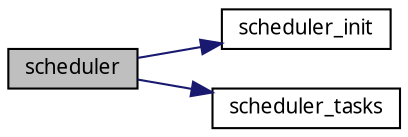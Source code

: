 digraph G
{
  edge [fontname="FreeSans.ttf",fontsize=10,labelfontname="FreeSans.ttf",labelfontsize=10];
  node [fontname="FreeSans.ttf",fontsize=10,shape=record];
  rankdir=LR;
  Node1 [label="scheduler",height=0.2,width=0.4,color="black", fillcolor="grey75", style="filled" fontcolor="black"];
  Node1 -> Node2 [color="midnightblue",fontsize=10,style="solid",fontname="FreeSans.ttf"];
  Node2 [label="scheduler_init",height=0.2,width=0.4,color="black", fillcolor="white", style="filled",URL="$a00028.html#b258cc2856e5f6bb125907cc23358fbd",tooltip="_____ D E C L A R A T I O N ______________________________________________ Scheduler..."];
  Node1 -> Node3 [color="midnightblue",fontsize=10,style="solid",fontname="FreeSans.ttf"];
  Node3 [label="scheduler_tasks",height=0.2,width=0.4,color="black", fillcolor="white", style="filled",URL="$a00028.html#ac47313d2feeea0627a5469b1a311547",tooltip="Task execution scheduler."];
}
